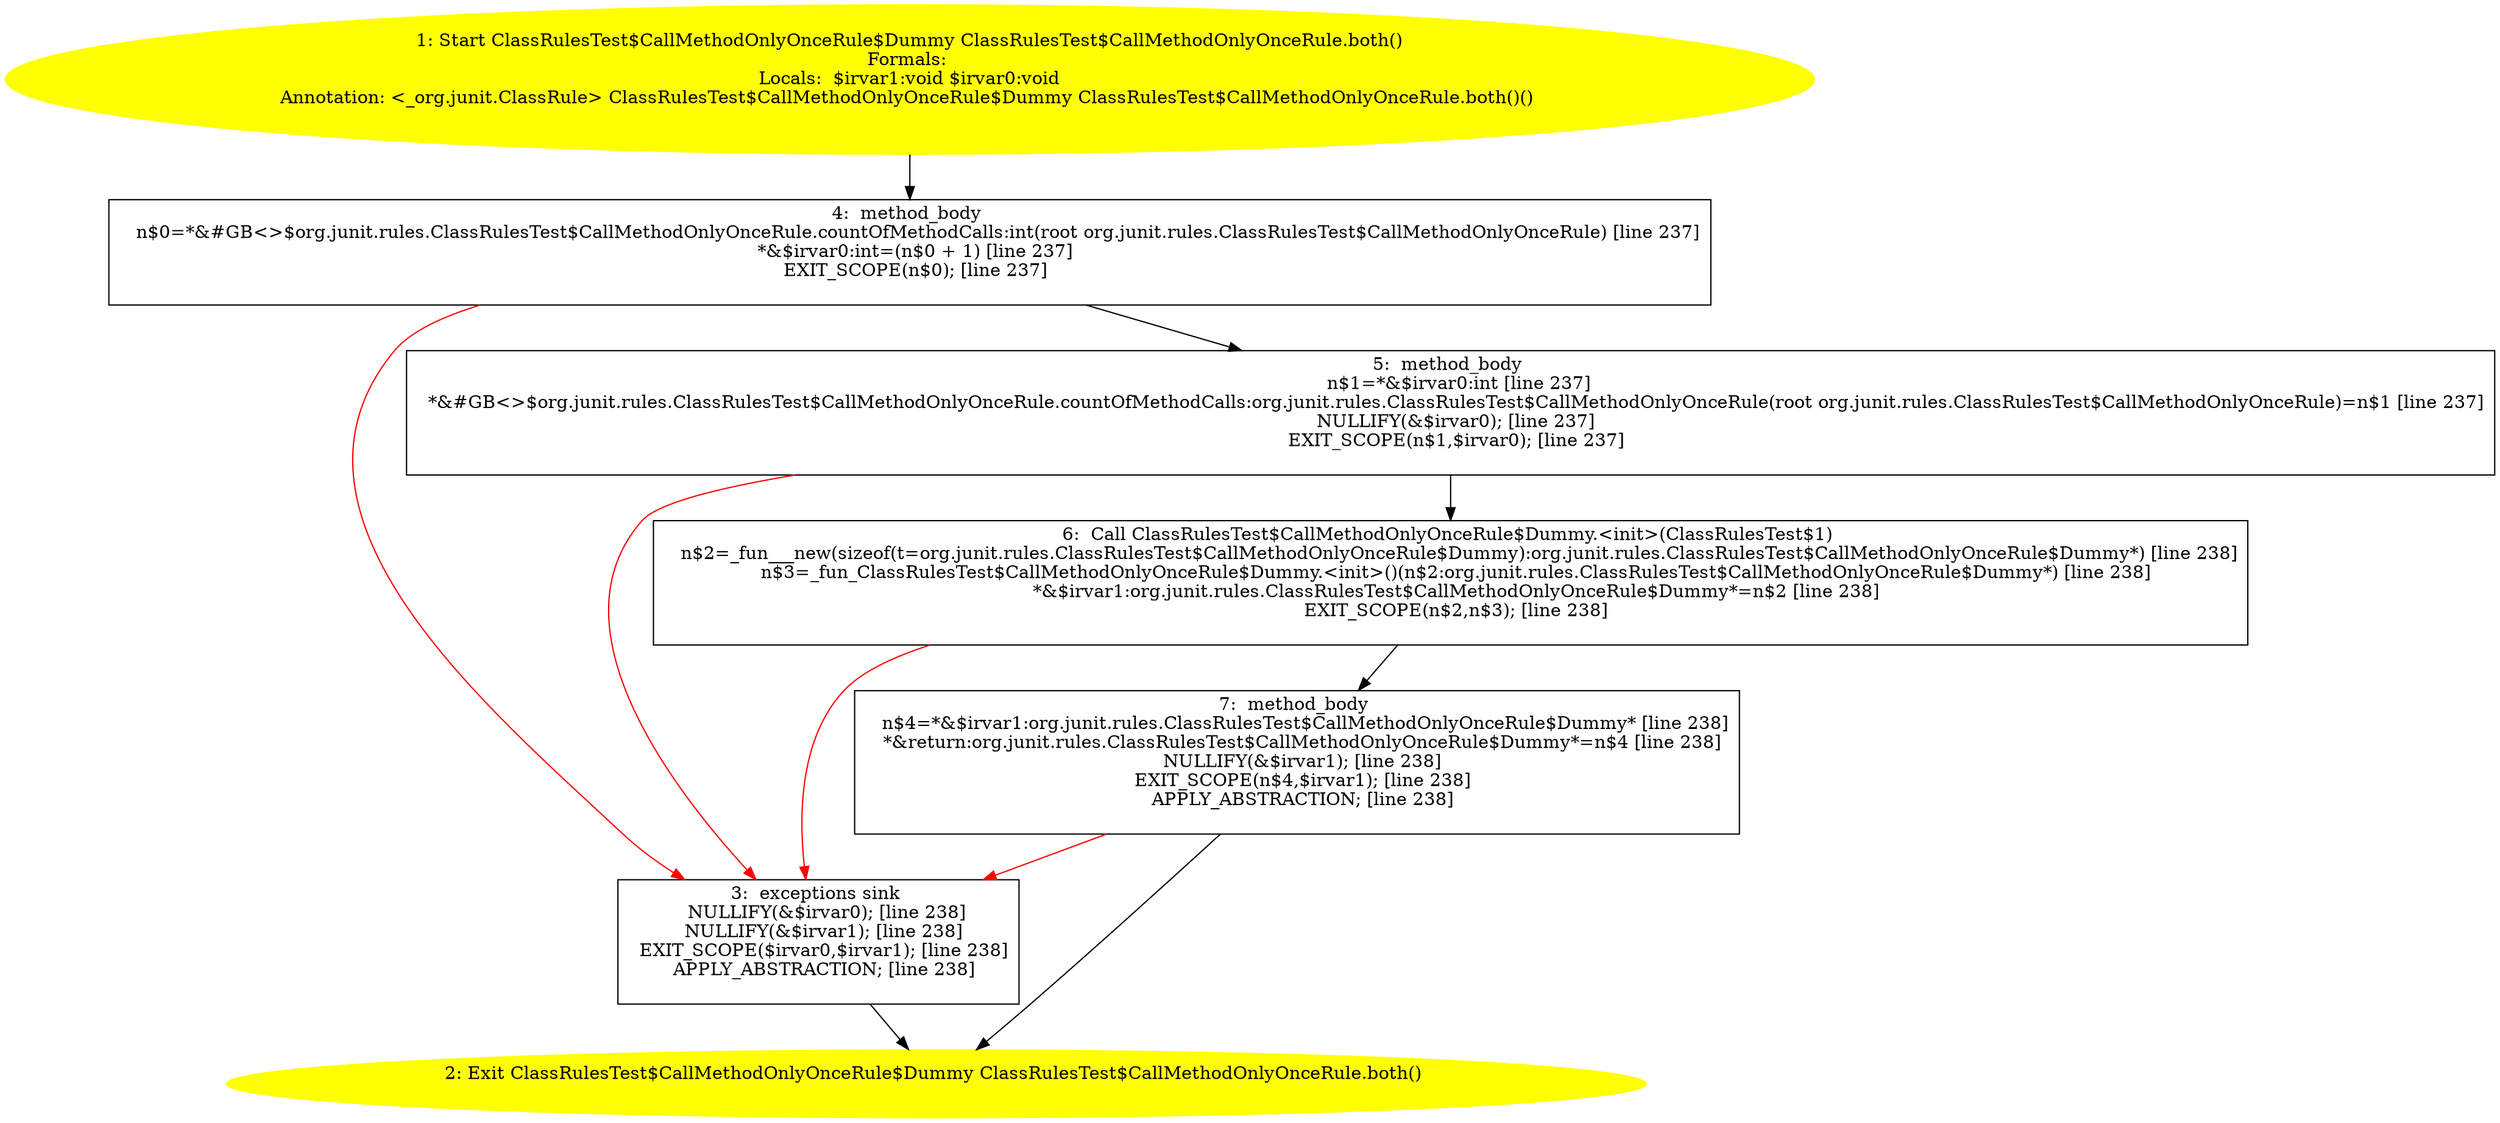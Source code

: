 /* @generated */
digraph cfg {
"org.junit.rules.ClassRulesTest$CallMethodOnlyOnceRule.both():org.junit.rules.ClassRulesTest$CallMeth.b402dd4451c28ce2a20b63022d0bd9f7_1" [label="1: Start ClassRulesTest$CallMethodOnlyOnceRule$Dummy ClassRulesTest$CallMethodOnlyOnceRule.both()\nFormals: \nLocals:  $irvar1:void $irvar0:void\nAnnotation: <_org.junit.ClassRule> ClassRulesTest$CallMethodOnlyOnceRule$Dummy ClassRulesTest$CallMethodOnlyOnceRule.both()() \n  " color=yellow style=filled]
	

	 "org.junit.rules.ClassRulesTest$CallMethodOnlyOnceRule.both():org.junit.rules.ClassRulesTest$CallMeth.b402dd4451c28ce2a20b63022d0bd9f7_1" -> "org.junit.rules.ClassRulesTest$CallMethodOnlyOnceRule.both():org.junit.rules.ClassRulesTest$CallMeth.b402dd4451c28ce2a20b63022d0bd9f7_4" ;
"org.junit.rules.ClassRulesTest$CallMethodOnlyOnceRule.both():org.junit.rules.ClassRulesTest$CallMeth.b402dd4451c28ce2a20b63022d0bd9f7_2" [label="2: Exit ClassRulesTest$CallMethodOnlyOnceRule$Dummy ClassRulesTest$CallMethodOnlyOnceRule.both() \n  " color=yellow style=filled]
	

"org.junit.rules.ClassRulesTest$CallMethodOnlyOnceRule.both():org.junit.rules.ClassRulesTest$CallMeth.b402dd4451c28ce2a20b63022d0bd9f7_3" [label="3:  exceptions sink \n   NULLIFY(&$irvar0); [line 238]\n  NULLIFY(&$irvar1); [line 238]\n  EXIT_SCOPE($irvar0,$irvar1); [line 238]\n  APPLY_ABSTRACTION; [line 238]\n " shape="box"]
	

	 "org.junit.rules.ClassRulesTest$CallMethodOnlyOnceRule.both():org.junit.rules.ClassRulesTest$CallMeth.b402dd4451c28ce2a20b63022d0bd9f7_3" -> "org.junit.rules.ClassRulesTest$CallMethodOnlyOnceRule.both():org.junit.rules.ClassRulesTest$CallMeth.b402dd4451c28ce2a20b63022d0bd9f7_2" ;
"org.junit.rules.ClassRulesTest$CallMethodOnlyOnceRule.both():org.junit.rules.ClassRulesTest$CallMeth.b402dd4451c28ce2a20b63022d0bd9f7_4" [label="4:  method_body \n   n$0=*&#GB<>$org.junit.rules.ClassRulesTest$CallMethodOnlyOnceRule.countOfMethodCalls:int(root org.junit.rules.ClassRulesTest$CallMethodOnlyOnceRule) [line 237]\n  *&$irvar0:int=(n$0 + 1) [line 237]\n  EXIT_SCOPE(n$0); [line 237]\n " shape="box"]
	

	 "org.junit.rules.ClassRulesTest$CallMethodOnlyOnceRule.both():org.junit.rules.ClassRulesTest$CallMeth.b402dd4451c28ce2a20b63022d0bd9f7_4" -> "org.junit.rules.ClassRulesTest$CallMethodOnlyOnceRule.both():org.junit.rules.ClassRulesTest$CallMeth.b402dd4451c28ce2a20b63022d0bd9f7_5" ;
	 "org.junit.rules.ClassRulesTest$CallMethodOnlyOnceRule.both():org.junit.rules.ClassRulesTest$CallMeth.b402dd4451c28ce2a20b63022d0bd9f7_4" -> "org.junit.rules.ClassRulesTest$CallMethodOnlyOnceRule.both():org.junit.rules.ClassRulesTest$CallMeth.b402dd4451c28ce2a20b63022d0bd9f7_3" [color="red" ];
"org.junit.rules.ClassRulesTest$CallMethodOnlyOnceRule.both():org.junit.rules.ClassRulesTest$CallMeth.b402dd4451c28ce2a20b63022d0bd9f7_5" [label="5:  method_body \n   n$1=*&$irvar0:int [line 237]\n  *&#GB<>$org.junit.rules.ClassRulesTest$CallMethodOnlyOnceRule.countOfMethodCalls:org.junit.rules.ClassRulesTest$CallMethodOnlyOnceRule(root org.junit.rules.ClassRulesTest$CallMethodOnlyOnceRule)=n$1 [line 237]\n  NULLIFY(&$irvar0); [line 237]\n  EXIT_SCOPE(n$1,$irvar0); [line 237]\n " shape="box"]
	

	 "org.junit.rules.ClassRulesTest$CallMethodOnlyOnceRule.both():org.junit.rules.ClassRulesTest$CallMeth.b402dd4451c28ce2a20b63022d0bd9f7_5" -> "org.junit.rules.ClassRulesTest$CallMethodOnlyOnceRule.both():org.junit.rules.ClassRulesTest$CallMeth.b402dd4451c28ce2a20b63022d0bd9f7_6" ;
	 "org.junit.rules.ClassRulesTest$CallMethodOnlyOnceRule.both():org.junit.rules.ClassRulesTest$CallMeth.b402dd4451c28ce2a20b63022d0bd9f7_5" -> "org.junit.rules.ClassRulesTest$CallMethodOnlyOnceRule.both():org.junit.rules.ClassRulesTest$CallMeth.b402dd4451c28ce2a20b63022d0bd9f7_3" [color="red" ];
"org.junit.rules.ClassRulesTest$CallMethodOnlyOnceRule.both():org.junit.rules.ClassRulesTest$CallMeth.b402dd4451c28ce2a20b63022d0bd9f7_6" [label="6:  Call ClassRulesTest$CallMethodOnlyOnceRule$Dummy.<init>(ClassRulesTest$1) \n   n$2=_fun___new(sizeof(t=org.junit.rules.ClassRulesTest$CallMethodOnlyOnceRule$Dummy):org.junit.rules.ClassRulesTest$CallMethodOnlyOnceRule$Dummy*) [line 238]\n  n$3=_fun_ClassRulesTest$CallMethodOnlyOnceRule$Dummy.<init>()(n$2:org.junit.rules.ClassRulesTest$CallMethodOnlyOnceRule$Dummy*) [line 238]\n  *&$irvar1:org.junit.rules.ClassRulesTest$CallMethodOnlyOnceRule$Dummy*=n$2 [line 238]\n  EXIT_SCOPE(n$2,n$3); [line 238]\n " shape="box"]
	

	 "org.junit.rules.ClassRulesTest$CallMethodOnlyOnceRule.both():org.junit.rules.ClassRulesTest$CallMeth.b402dd4451c28ce2a20b63022d0bd9f7_6" -> "org.junit.rules.ClassRulesTest$CallMethodOnlyOnceRule.both():org.junit.rules.ClassRulesTest$CallMeth.b402dd4451c28ce2a20b63022d0bd9f7_7" ;
	 "org.junit.rules.ClassRulesTest$CallMethodOnlyOnceRule.both():org.junit.rules.ClassRulesTest$CallMeth.b402dd4451c28ce2a20b63022d0bd9f7_6" -> "org.junit.rules.ClassRulesTest$CallMethodOnlyOnceRule.both():org.junit.rules.ClassRulesTest$CallMeth.b402dd4451c28ce2a20b63022d0bd9f7_3" [color="red" ];
"org.junit.rules.ClassRulesTest$CallMethodOnlyOnceRule.both():org.junit.rules.ClassRulesTest$CallMeth.b402dd4451c28ce2a20b63022d0bd9f7_7" [label="7:  method_body \n   n$4=*&$irvar1:org.junit.rules.ClassRulesTest$CallMethodOnlyOnceRule$Dummy* [line 238]\n  *&return:org.junit.rules.ClassRulesTest$CallMethodOnlyOnceRule$Dummy*=n$4 [line 238]\n  NULLIFY(&$irvar1); [line 238]\n  EXIT_SCOPE(n$4,$irvar1); [line 238]\n  APPLY_ABSTRACTION; [line 238]\n " shape="box"]
	

	 "org.junit.rules.ClassRulesTest$CallMethodOnlyOnceRule.both():org.junit.rules.ClassRulesTest$CallMeth.b402dd4451c28ce2a20b63022d0bd9f7_7" -> "org.junit.rules.ClassRulesTest$CallMethodOnlyOnceRule.both():org.junit.rules.ClassRulesTest$CallMeth.b402dd4451c28ce2a20b63022d0bd9f7_2" ;
	 "org.junit.rules.ClassRulesTest$CallMethodOnlyOnceRule.both():org.junit.rules.ClassRulesTest$CallMeth.b402dd4451c28ce2a20b63022d0bd9f7_7" -> "org.junit.rules.ClassRulesTest$CallMethodOnlyOnceRule.both():org.junit.rules.ClassRulesTest$CallMeth.b402dd4451c28ce2a20b63022d0bd9f7_3" [color="red" ];
}
